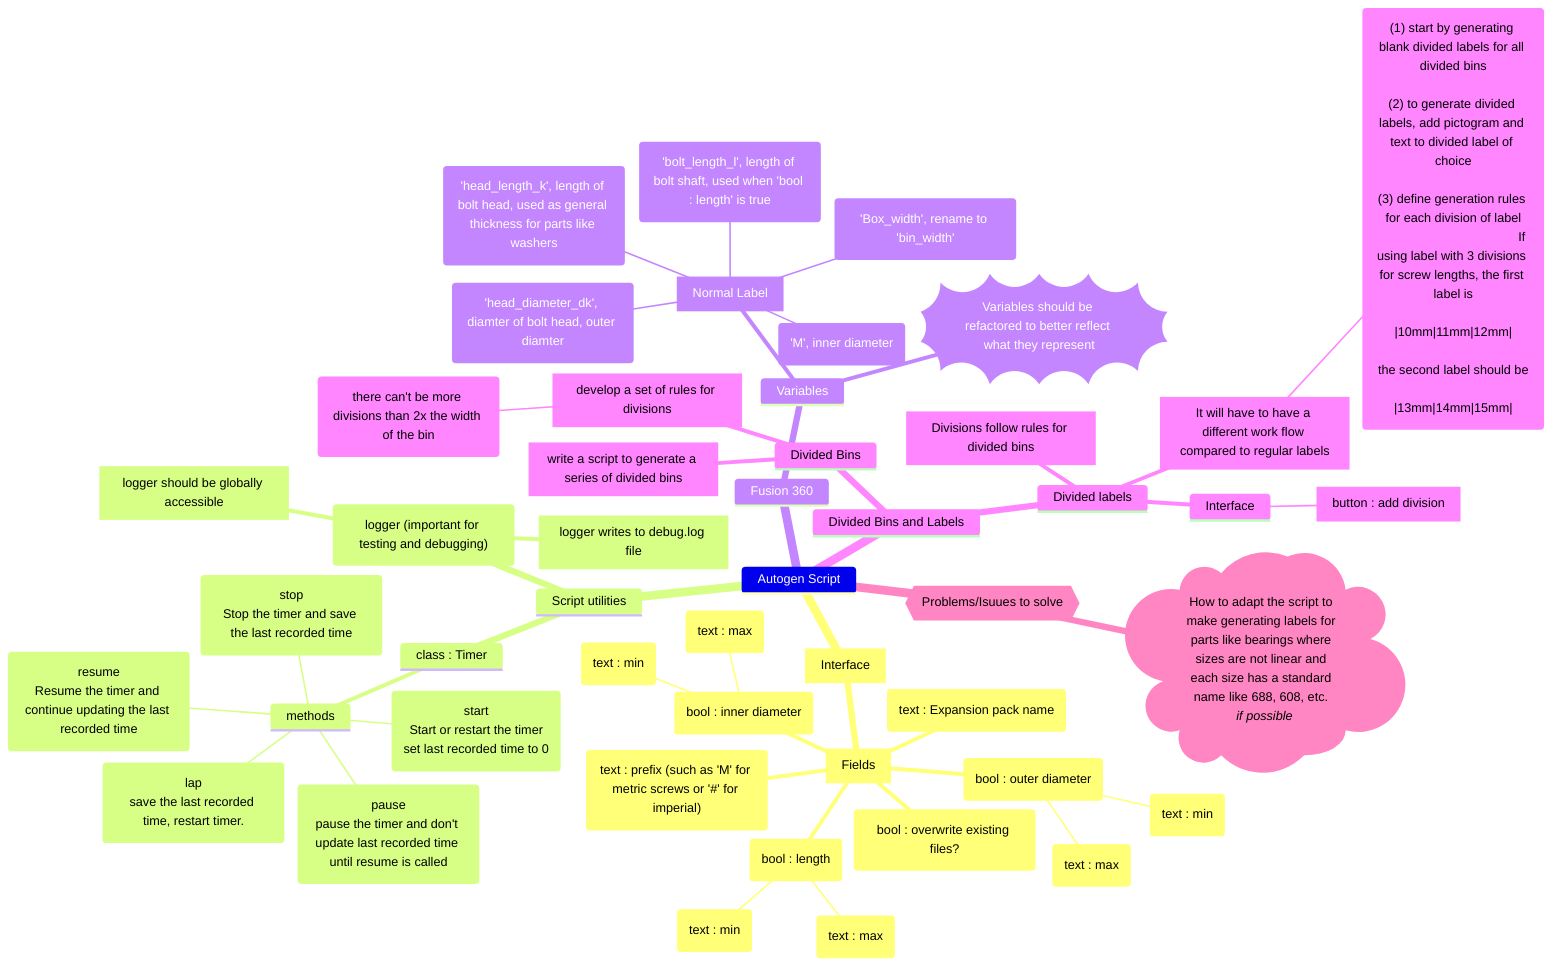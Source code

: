 %% Mermaid.js Mindmap docs: https://mermaid.js.org/syntax/mindmap.html %%
mindmap
	Autogen Script
		[Interface]
			[Fields]
				(text : Expansion pack name)
				("text : prefix (such as 'M' for metric screws or '#' for imperial)")
				(bool : length)
					(text : min)
					(text : max)
				(bool : outer diameter)
					(text : min)
					(text : max)
				(bool : inner diameter)
					(text : min)
					(text : max)
				(bool : overwrite existing files?)
		Script utilities
			class : Timer
				methods
					(start<br>Start or restart the timer<br>set last recorded time to 0)
					(stop<br>Stop the timer and save the last recorded time)
					(pause<br>pause the timer and don't update last recorded time until resume is called)
					(resume<br>Resume the timer and continue updating the last recorded time)
					(lap<br>save the last recorded time, restart timer.)
			("logger (important for testing and debugging)")
				[logger writes to debug.log file]
				[logger should be globally accessible]
		Fusion 360
			Variables
				))Variables should be refactored to better reflect what they represent((
				[Normal Label]
					("'M', inner diameter")
					("'Box_width', rename to 'bin_width'")
					("'bolt_length_l', length of bolt shaft, used when 'bool : length' is true")
					("'head_length_k', length of bolt head, used as general thickness for parts like washers")
					("'head_diameter_dk', diamter of bolt head, outer diamter")
		Divided Bins and Labels
			Divided Bins
				[write a script to generate a series of divided bins]
				[develop a set of rules for divisions]
					(there can't be more divisions than 2x the width of the bin)
			Divided labels
				[Divisions follow rules for divided bins]
				[It will have to have a different work flow compared to regular labels]
					id("(1) start by generating blank divided labels for all divided bins
					(2) to generate divided labels, add pictogram and text to divided label of choice
					(3) define generation rules for each division of label
					If using label with 3 divisions for screw lengths, the first label is
					|10mm|11mm|12mm|
					the second label should be
					|13mm|14mm|15mm|")
				Interface
					[button : add division]
		{{Problems/Isuues to solve}}
			)How to adapt the script to make generating labels for parts like bearings where sizes are not linear and each size has a standard name like 688, 608, etc. <br> *if possible*(